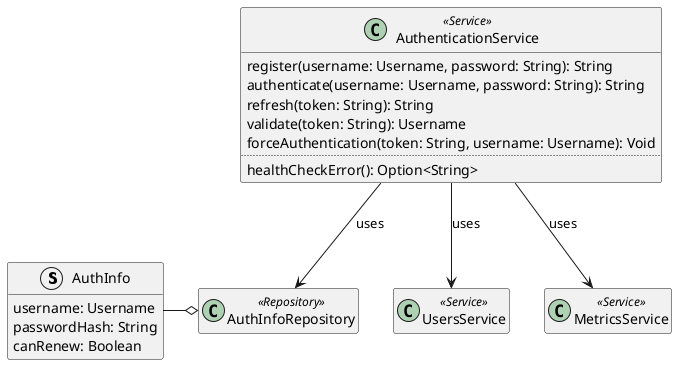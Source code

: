 @startuml authentication-service-domain-model

struct AuthInfo {
    username: Username
    passwordHash: String
    canRenew: Boolean
}

class AuthInfoRepository <<Repository>>
AuthInfoRepository o-l- AuthInfo

class AuthenticationService <<Service>> {
    register(username: Username, password: String): String
    authenticate(username: Username, password: String): String
    refresh(token: String): String
    validate(token: String): Username
    forceAuthentication(token: String, username: Username): Void
    ..
    healthCheckError(): Option<String>
}

AuthenticationService --> AuthInfoRepository : "uses"

class UsersService <<Service>>
AuthenticationService --> UsersService : "uses"

class MetricsService <<Service>>
AuthenticationService --> MetricsService : "uses"

hide empty members

@enduml
